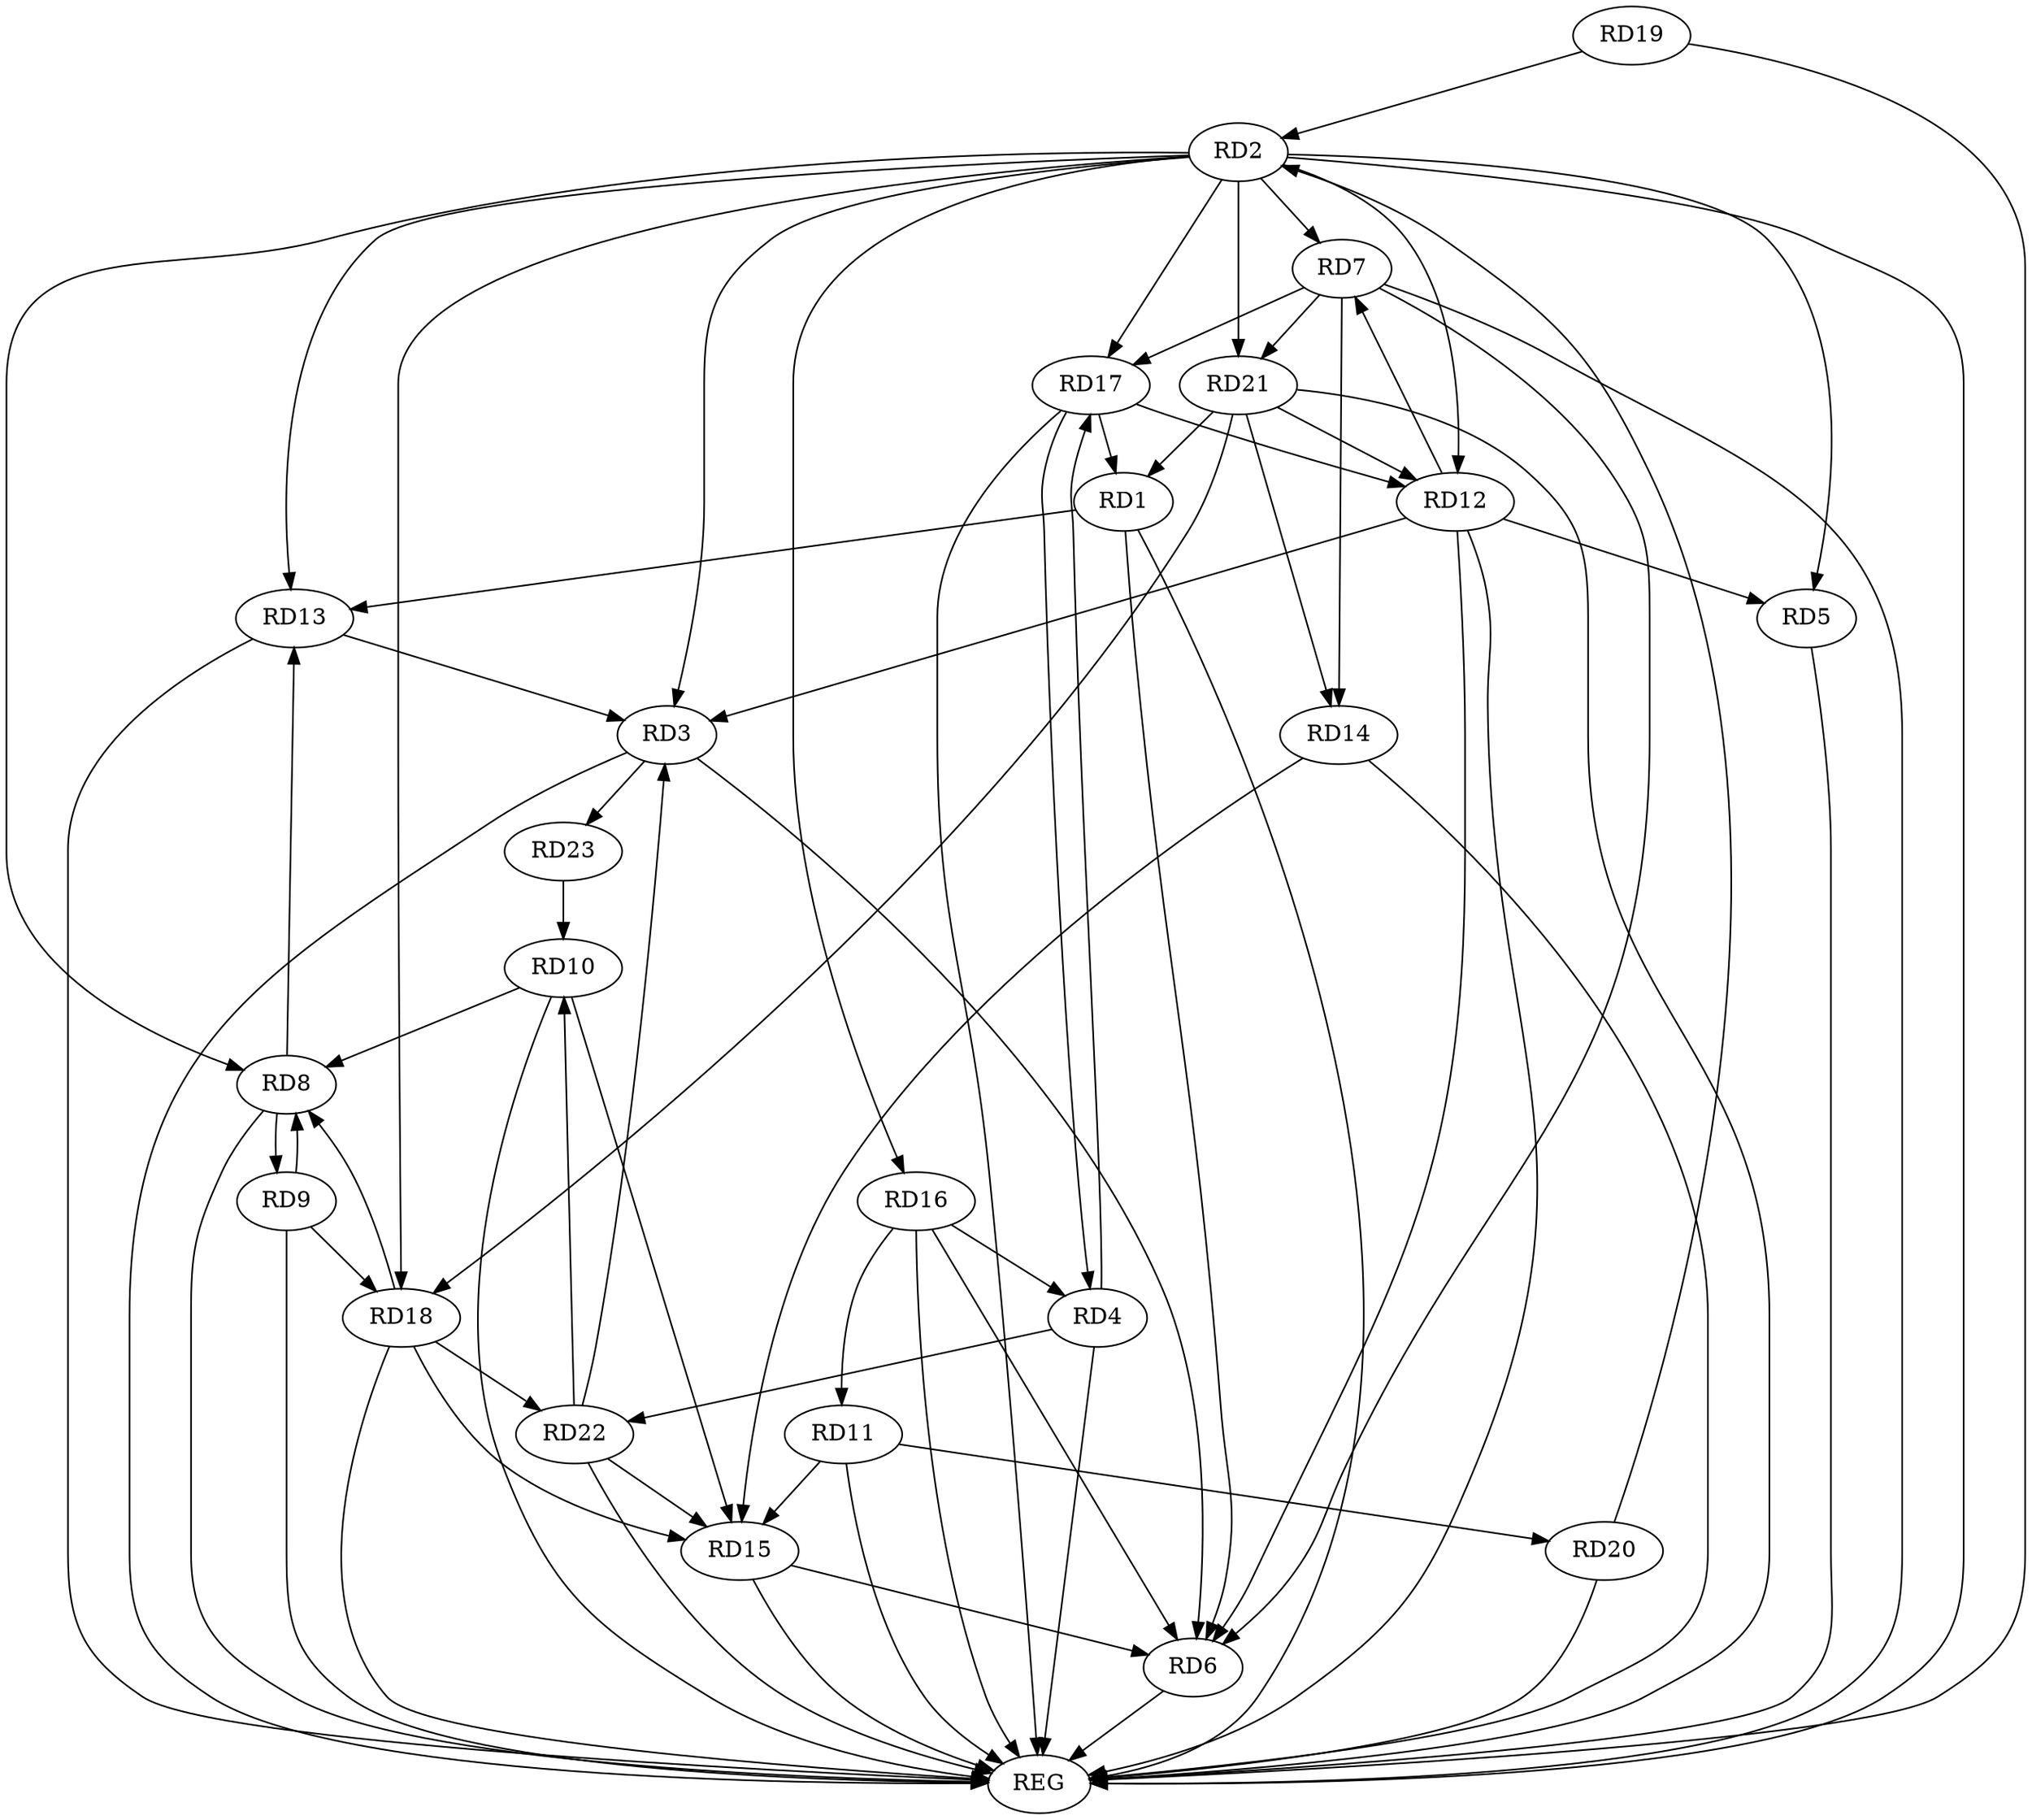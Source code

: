 strict digraph G {
  RD1 [ label="RD1" ];
  RD2 [ label="RD2" ];
  RD3 [ label="RD3" ];
  RD4 [ label="RD4" ];
  RD5 [ label="RD5" ];
  RD6 [ label="RD6" ];
  RD7 [ label="RD7" ];
  RD8 [ label="RD8" ];
  RD9 [ label="RD9" ];
  RD10 [ label="RD10" ];
  RD11 [ label="RD11" ];
  RD12 [ label="RD12" ];
  RD13 [ label="RD13" ];
  RD14 [ label="RD14" ];
  RD15 [ label="RD15" ];
  RD16 [ label="RD16" ];
  RD17 [ label="RD17" ];
  RD18 [ label="RD18" ];
  RD19 [ label="RD19" ];
  RD20 [ label="RD20" ];
  RD21 [ label="RD21" ];
  RD22 [ label="RD22" ];
  RD23 [ label="RD23" ];
  REG [ label="REG" ];
  RD1 -> RD6;
  RD1 -> RD13;
  RD17 -> RD1;
  RD21 -> RD1;
  RD2 -> RD3;
  RD2 -> RD12;
  RD2 -> RD17;
  RD2 -> RD18;
  RD19 -> RD2;
  RD20 -> RD2;
  RD3 -> RD6;
  RD12 -> RD3;
  RD13 -> RD3;
  RD22 -> RD3;
  RD3 -> RD23;
  RD16 -> RD4;
  RD4 -> RD17;
  RD17 -> RD4;
  RD4 -> RD22;
  RD12 -> RD5;
  RD7 -> RD6;
  RD12 -> RD6;
  RD15 -> RD6;
  RD16 -> RD6;
  RD12 -> RD7;
  RD7 -> RD14;
  RD7 -> RD17;
  RD7 -> RD21;
  RD8 -> RD9;
  RD9 -> RD8;
  RD10 -> RD8;
  RD8 -> RD13;
  RD18 -> RD8;
  RD9 -> RD18;
  RD10 -> RD15;
  RD22 -> RD10;
  RD23 -> RD10;
  RD11 -> RD15;
  RD16 -> RD11;
  RD11 -> RD20;
  RD17 -> RD12;
  RD21 -> RD12;
  RD14 -> RD15;
  RD21 -> RD14;
  RD18 -> RD15;
  RD22 -> RD15;
  RD21 -> RD18;
  RD18 -> RD22;
  RD1 -> REG;
  RD2 -> REG;
  RD3 -> REG;
  RD4 -> REG;
  RD5 -> REG;
  RD6 -> REG;
  RD7 -> REG;
  RD8 -> REG;
  RD9 -> REG;
  RD10 -> REG;
  RD11 -> REG;
  RD12 -> REG;
  RD13 -> REG;
  RD14 -> REG;
  RD15 -> REG;
  RD16 -> REG;
  RD17 -> REG;
  RD18 -> REG;
  RD19 -> REG;
  RD20 -> REG;
  RD21 -> REG;
  RD22 -> REG;
  RD2 -> RD7;
  RD2 -> RD16;
  RD2 -> RD8;
  RD2 -> RD5;
  RD2 -> RD13;
  RD2 -> RD21;
}
